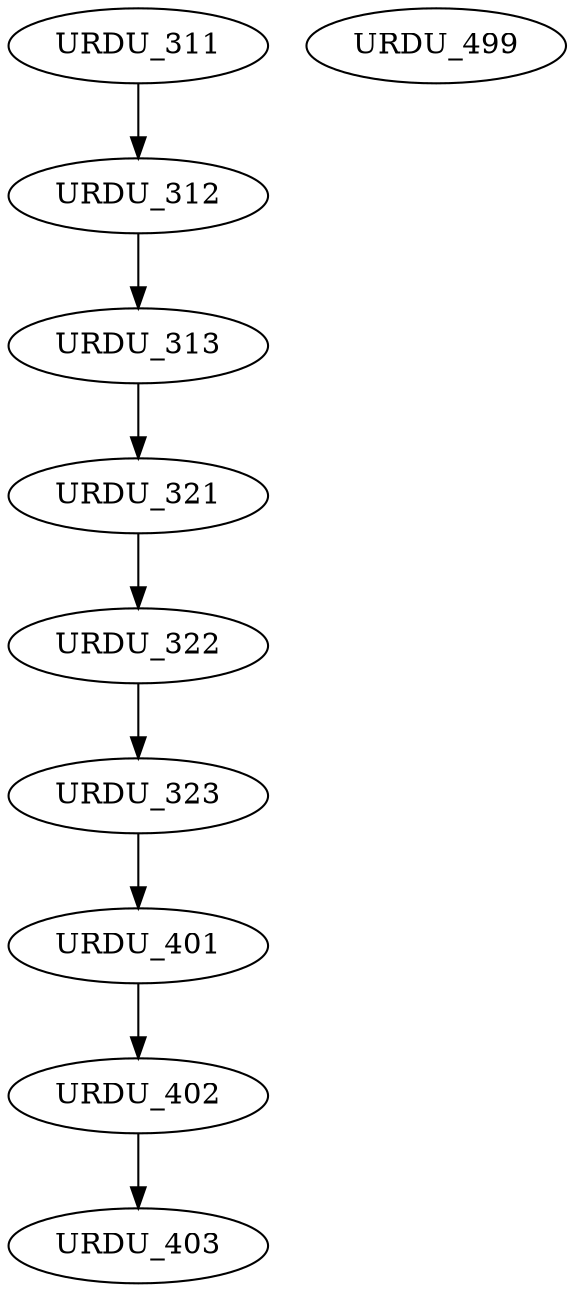 digraph G {
    URDU_311;
    edge [color=black];
    URDU_311 -> URDU_312;
    edge [color=black];
    URDU_312 -> URDU_313;
    edge [color=black];
    URDU_313 -> URDU_321;
    edge [color=black];
    URDU_321 -> URDU_322;
    edge [color=black];
    URDU_322 -> URDU_323;
    edge [color=black];
    URDU_323 -> URDU_401;
    edge [color=black];
    URDU_401 -> URDU_402;
    edge [color=black];
    URDU_402 -> URDU_403;
    URDU_499;
}
